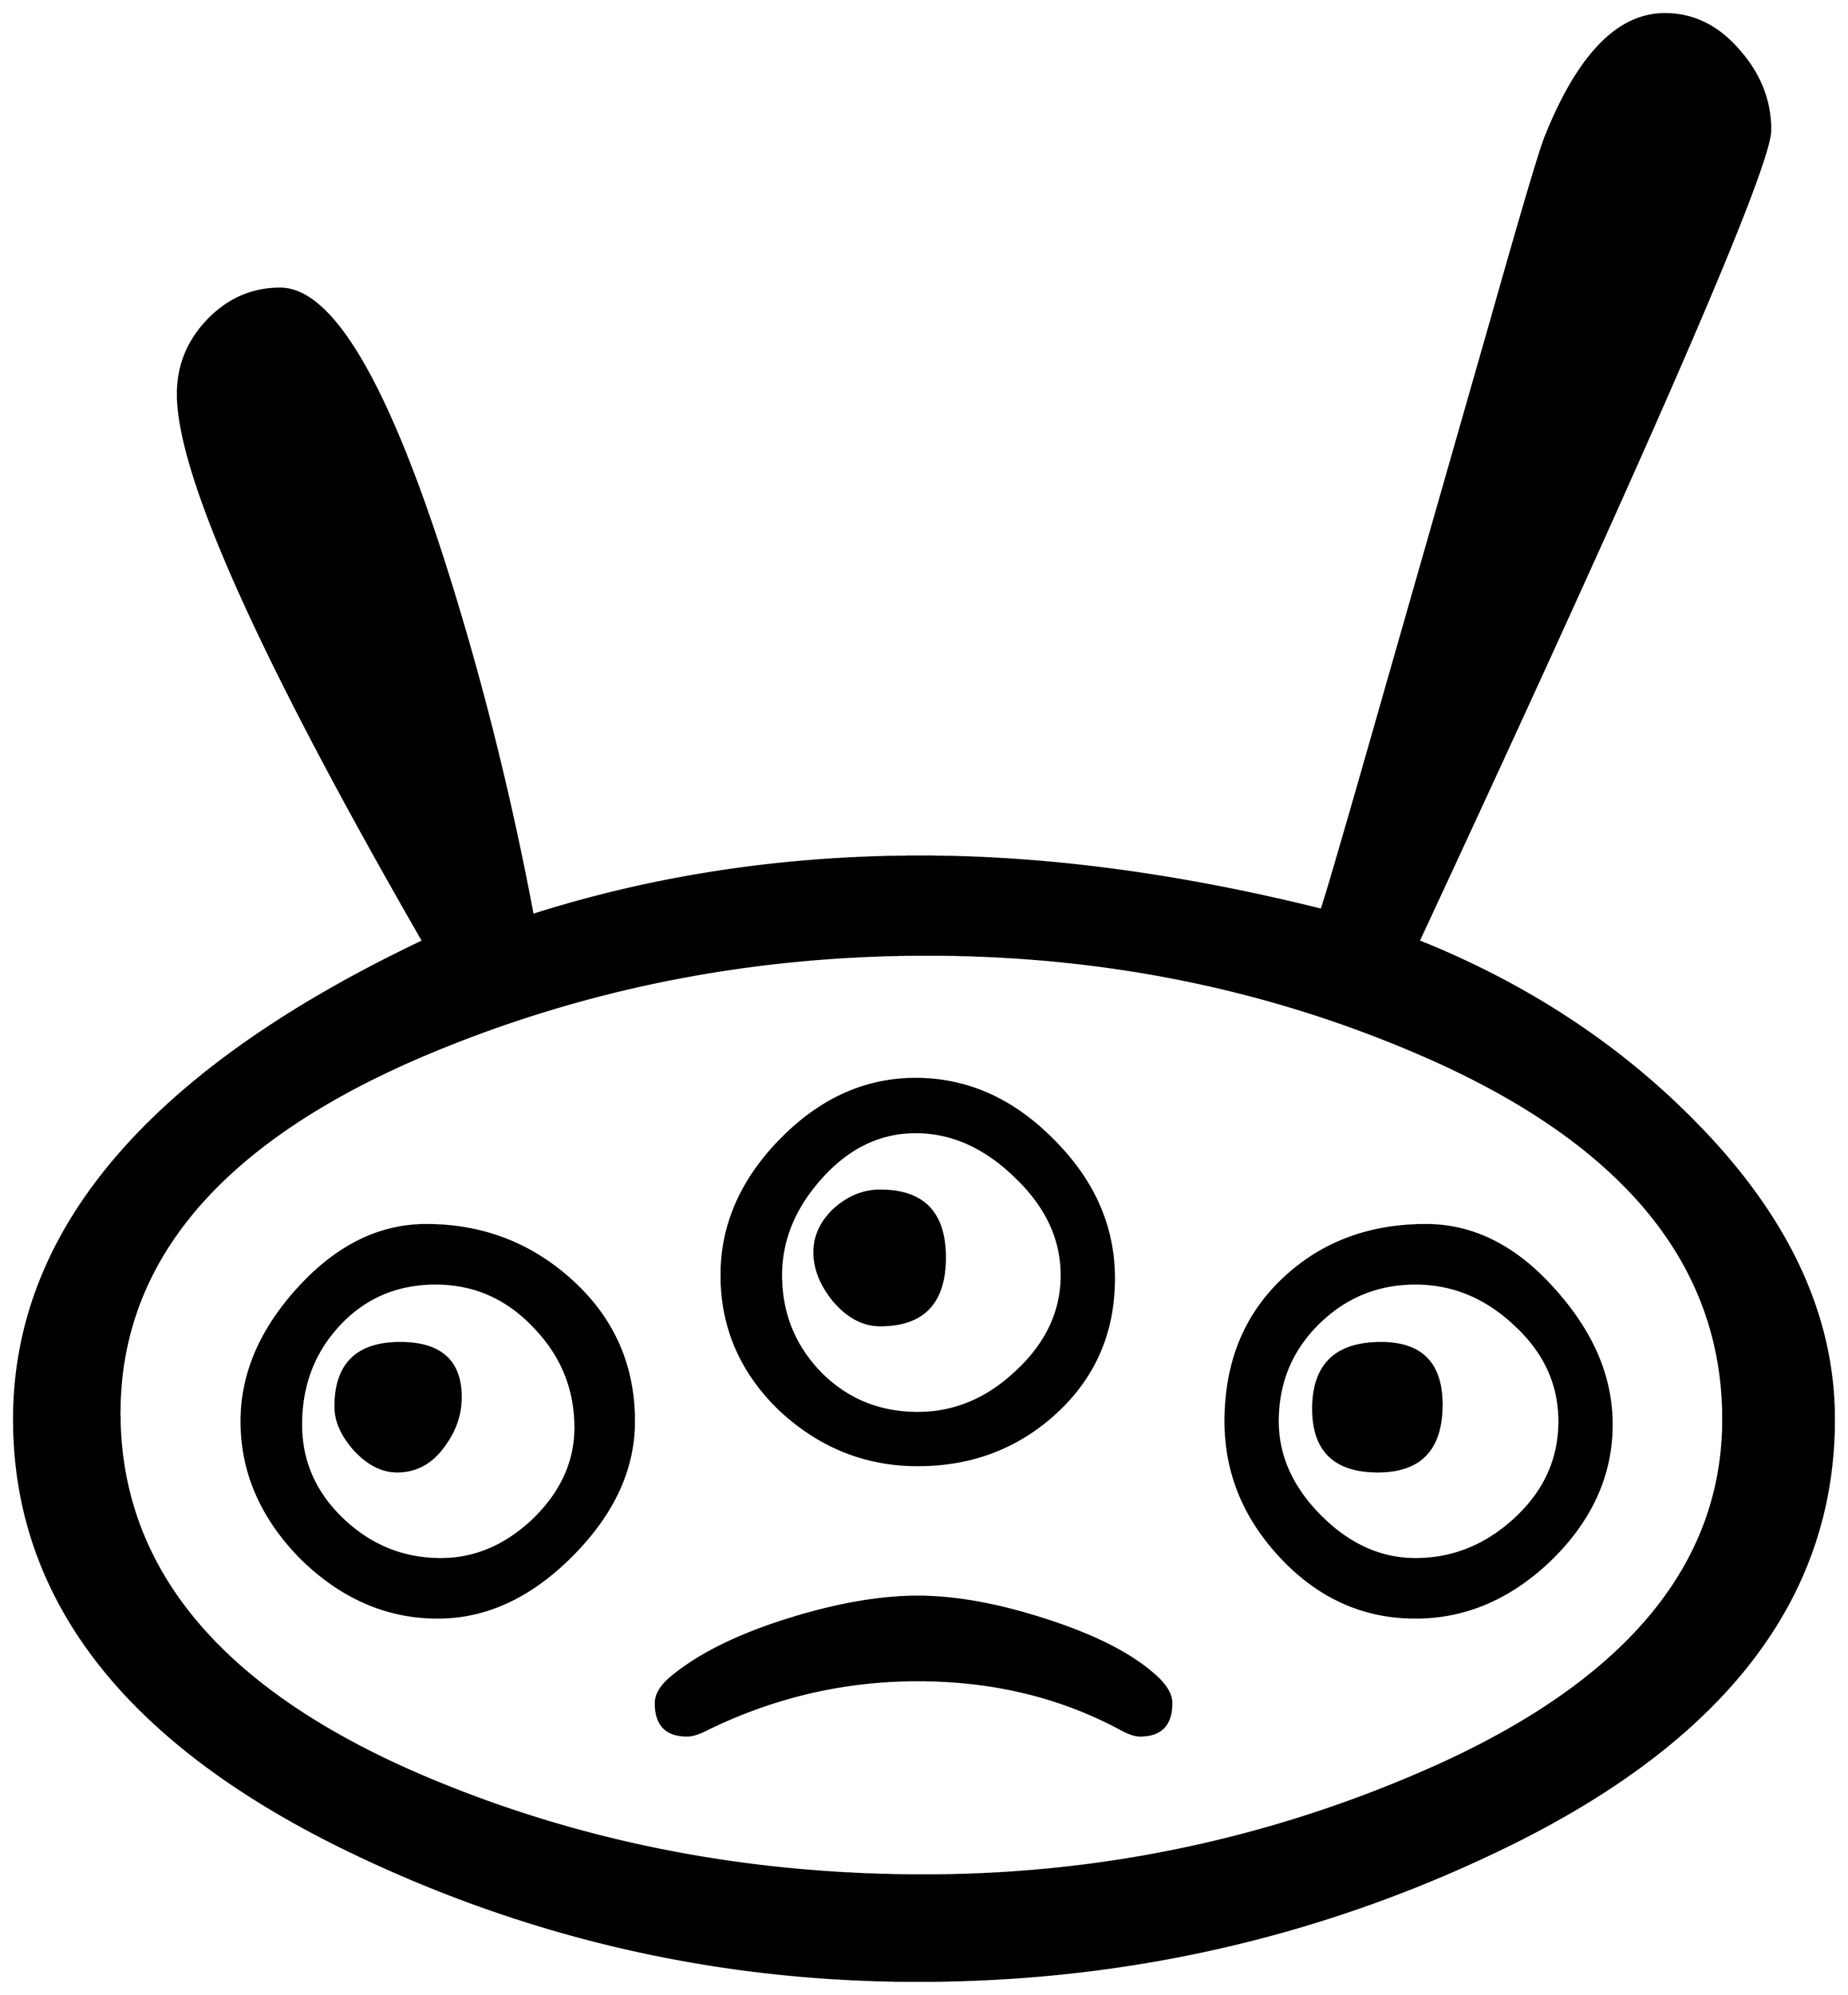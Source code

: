 


\begin{tikzpicture}[y=0.80pt, x=0.80pt, yscale=-1.0, xscale=1.0, inner sep=0pt, outer sep=0pt]
\begin{scope}[shift={(100.0,1778.0)},nonzero rule]
  \path[draw=.,fill=.,line width=1.600pt] (1896.0,-250.0) ..
    controls (1896.0,-76.667) and (1788.0,61.333) .. (1572.0,164.0)
    .. controls (1398.667,246.667) and (1214.0,288.0) ..
    (1018.0,288.0) .. controls (825.333,288.0) and (642.667,246.0)
    .. (470.0,162.0) .. controls (258.0,58.667) and (152.0,-78.667)
    .. (152.0,-250.0) .. controls (152.0,-431.333) and
    (282.667,-584.0) .. (544.0,-708.0) .. controls (387.333,-980.0)
    and (309.0,-1154.667) .. (309.0,-1232.0) .. controls
    (309.0,-1259.333) and (318.667,-1283.0) .. (338.0,-1303.0) ..
    controls (357.333,-1323.0) and (380.333,-1333.0) ..
    (407.0,-1333.0) .. controls (455.667,-1333.0) and
    (508.0,-1245.667) .. (564.0,-1071.0) .. controls
    (598.667,-962.333) and (627.0,-849.667) .. (649.0,-733.0) ..
    controls (766.333,-770.333) and (890.333,-789.0) ..
    (1021.0,-789.0) .. controls (1140.333,-789.0) and
    (1268.333,-772.0) .. (1405.0,-738.0) .. controls
    (1409.667,-751.333) and (1430.333,-822.333) .. (1467.0,-951.0) --
    (1568.0,-1304.0) .. controls (1598.0,-1410.0) and
    (1615.333,-1468.333) .. (1620.0,-1479.0) .. controls
    (1651.333,-1557.0) and (1689.333,-1596.0) .. (1734.0,-1596.0) ..
    controls (1761.333,-1596.0) and (1785.0,-1584.333) ..
    (1805.0,-1561.0) .. controls (1825.0,-1538.333) and
    (1835.0,-1513.0) .. (1835.0,-1485.0) .. controls
    (1835.0,-1449.667) and (1722.667,-1190.667) .. (1498.0,-708.0) ..
    controls (1602.667,-666.0) and (1691.667,-607.333) ..
    (1765.0,-532.0) .. controls (1852.333,-442.667) and
    (1896.0,-348.667) .. (1896.0,-250.0) -- cycle(1790.0,-250.0)
    .. controls (1790.0,-398.0) and (1695.333,-513.667) ..
    (1506.0,-597.0) .. controls (1357.333,-662.333) and
    (1197.667,-695.0) .. (1027.0,-695.0) .. controls
    (857.0,-695.0) and (696.333,-663.0) .. (545.0,-599.0) ..
    controls (350.333,-516.333) and (253.0,-402.0) .. (253.0,-256.0)
    .. controls (253.0,-107.333) and (349.0,8.333) .. (541.0,91.0)
    .. controls (690.333,155.0) and (851.333,187.0) ..
    (1024.0,187.0) .. controls (1190.0,187.0) and (1348.667,154.333)
    .. (1500.0,89.0) .. controls (1693.333,5.667) and
    (1790.0,-107.333) .. (1790.0,-250.0) -- cycle(1683.0,-245.0)
    .. controls (1683.0,-197.0) and (1663.667,-154.0) ..
    (1625.0,-116.0) .. controls (1586.333,-78.667) and
    (1543.0,-60.0) .. (1495.0,-60.0) .. controls (1445.667,-60.0)
    and (1403.0,-79.0) .. (1367.0,-117.0) .. controls
    (1331.0,-155.0) and (1313.0,-198.667) .. (1313.0,-248.0) ..
    controls (1313.0,-303.333) and (1331.0,-348.333) ..
    (1367.0,-383.0) .. controls (1403.667,-418.333) and
    (1449.667,-436.0) .. (1505.0,-436.0) .. controls
    (1550.333,-436.0) and (1591.333,-415.333) .. (1628.0,-374.0) ..
    controls (1664.667,-333.333) and (1683.0,-290.333) ..
    (1683.0,-245.0) -- cycle(1206.0,-385.0) .. controls
    (1206.0,-333.667) and (1187.667,-291.0) .. (1151.0,-257.0) ..
    controls (1114.333,-223.0) and (1070.0,-206.0) ..
    (1018.0,-206.0) .. controls (968.0,-206.0) and
    (924.0,-223.667) .. (886.0,-259.0) .. controls (848.667,-295.0)
    and (830.0,-338.0) .. (830.0,-388.0) .. controls
    (830.0,-436.0) and (849.0,-479.333) .. (887.0,-518.0) ..
    controls (925.0,-556.667) and (968.0,-576.0) ..
    (1016.0,-576.0) .. controls (1065.333,-576.0) and
    (1109.333,-556.333) .. (1148.0,-517.0) .. controls
    (1186.667,-478.333) and (1206.0,-434.333) .. (1206.0,-385.0) --
    cycle(1261.0,22.0) .. controls (1261.0,42.667) and
    (1251.0,53.0) .. (1231.0,53.0) .. controls (1226.333,53.0) and
    (1220.333,51.0) .. (1213.0,47.0) .. controls (1155.0,15.667) and
    (1090.0,0.0) .. (1018.0,0.0) .. controls (946.667,0.0) and
    (878.667,16.0) .. (814.0,48.0) .. controls (807.333,51.333) and
    (801.667,53.0) .. (797.0,53.0) .. controls (777.0,53.0) and
    (767.0,42.667) .. (767.0,22.0) .. controls (767.0,14.0) and
    (771.667,6.0) .. (781.0,-2.0) .. controls (807.0,-24.0) and
    (844.333,-42.667) .. (893.0,-58.0) .. controls (939.667,-72.667) and
    (981.333,-80.0) .. (1018.0,-80.0) .. controls (1054.0,-80.0)
    and (1094.667,-72.667) .. (1140.0,-58.0) .. controls
    (1190.0,-42.0) and (1226.333,-23.0) .. (1249.0,-1.0) ..
    controls (1257.0,7.0) and (1261.0,14.667) .. (1261.0,22.0) --
    cycle(746.0,-248.0) .. controls (746.0,-202.0) and
    (726.0,-159.0) .. (686.0,-119.0) .. controls (646.667,-79.667)
    and (604.0,-60.0) .. (558.0,-60.0) .. controls (509.333,-60.0)
    and (465.667,-79.0) .. (427.0,-117.0) .. controls
    (389.0,-155.667) and (370.0,-199.333) .. (370.0,-248.0) ..
    controls (370.0,-293.333) and (388.333,-336.0) .. (425.0,-376.0)
    .. controls (461.667,-416.0) and (502.333,-436.0) ..
    (547.0,-436.0) .. controls (601.0,-436.0) and (647.667,-418.0)
    .. (687.0,-382.0) .. controls (726.333,-346.0) and
    (746.0,-301.333) .. (746.0,-248.0) -- cycle(1633.0,-248.0) ..
    controls (1633.0,-283.333) and (1619.0,-314.0) ..
    (1591.0,-340.0) .. controls (1563.0,-366.667) and
    (1531.0,-380.0) .. (1495.0,-380.0) .. controls
    (1458.333,-380.0) and (1427.0,-367.0) .. (1401.0,-341.0) ..
    controls (1375.667,-315.667) and (1363.0,-284.667) ..
    (1363.0,-248.0) .. controls (1363.0,-214.667) and
    (1376.667,-184.333) .. (1404.0,-157.0) .. controls
    (1431.333,-129.667) and (1461.667,-116.0) .. (1495.0,-116.0) ..
    controls (1531.0,-116.0) and (1563.0,-129.0) ..
    (1591.0,-155.0) .. controls (1619.0,-181.0) and
    (1633.0,-212.0) .. (1633.0,-248.0) -- cycle(1156.0,-388.0)
    .. controls (1156.0,-422.667) and (1141.333,-454.0) ..
    (1112.0,-482.0) .. controls (1082.667,-510.667) and
    (1050.667,-525.0) .. (1016.0,-525.0) .. controls
    (982.0,-525.0) and (952.0,-510.667) .. (926.0,-482.0) ..
    controls (900.0,-453.333) and (887.0,-422.0) .. (887.0,-388.0)
    .. controls (887.0,-351.333) and (899.667,-320.0) ..
    (925.0,-294.0) .. controls (950.333,-268.667) and (981.333,-256.0)
    .. (1018.0,-256.0) .. controls (1053.333,-256.0) and
    (1085.0,-269.333) .. (1113.0,-296.0) .. controls
    (1141.667,-322.667) and (1156.0,-353.333) .. (1156.0,-388.0) --
    cycle(690.0,-242.0) .. controls (690.0,-279.333) and
    (676.667,-311.667) .. (650.0,-339.0) .. controls (624.0,-366.333)
    and (592.667,-380.0) .. (556.0,-380.0) .. controls
    (518.667,-380.0) and (487.667,-366.667) .. (463.0,-340.0) ..
    controls (439.0,-314.0) and (427.0,-282.333) .. (427.0,-245.0)
    .. controls (427.0,-209.667) and (440.333,-179.333) ..
    (467.0,-154.0) .. controls (493.667,-128.667) and (525.0,-116.0)
    .. (561.0,-116.0) .. controls (593.667,-116.0) and
    (623.333,-128.667) .. (650.0,-154.0) .. controls (676.667,-180.0)
    and (690.0,-209.333) .. (690.0,-242.0) -- cycle(1520.0,-264.0)
    .. controls (1520.0,-221.333) and (1499.667,-200.0) ..
    (1459.0,-200.0) .. controls (1417.667,-200.0) and
    (1397.0,-220.0) .. (1397.0,-260.0) .. controls
    (1397.0,-302.0) and (1418.667,-323.0) .. (1462.0,-323.0) ..
    controls (1500.667,-323.0) and (1520.0,-303.333) ..
    (1520.0,-264.0) -- cycle(1044.0,-405.0) .. controls
    (1044.0,-361.667) and (1023.333,-340.0) .. (982.0,-340.0) ..
    controls (966.0,-340.0) and (951.333,-347.667) .. (938.0,-363.0)
    .. controls (925.333,-378.333) and (919.0,-394.0) ..
    (919.0,-410.0) .. controls (919.0,-425.333) and (925.333,-439.0)
    .. (938.0,-451.0) .. controls (951.333,-463.0) and
    (966.0,-469.0) .. (982.0,-469.0) .. controls (1023.333,-469.0)
    and (1044.0,-447.667) .. (1044.0,-405.0) --
    cycle(580.0,-271.0) .. controls (580.0,-253.667) and
    (574.0,-237.333) .. (562.0,-222.0) .. controls (550.667,-207.333)
    and (536.333,-200.0) .. (519.0,-200.0) .. controls
    (505.0,-200.0) and (491.667,-206.667) .. (479.0,-220.0) ..
    controls (466.333,-234.0) and (460.0,-248.0) .. (460.0,-262.0)
    .. controls (460.0,-302.667) and (480.667,-323.0) ..
    (522.0,-323.0) .. controls (560.667,-323.0) and (580.0,-305.667)
    .. (580.0,-271.0) -- cycle;
\end{scope}

\end{tikzpicture}

